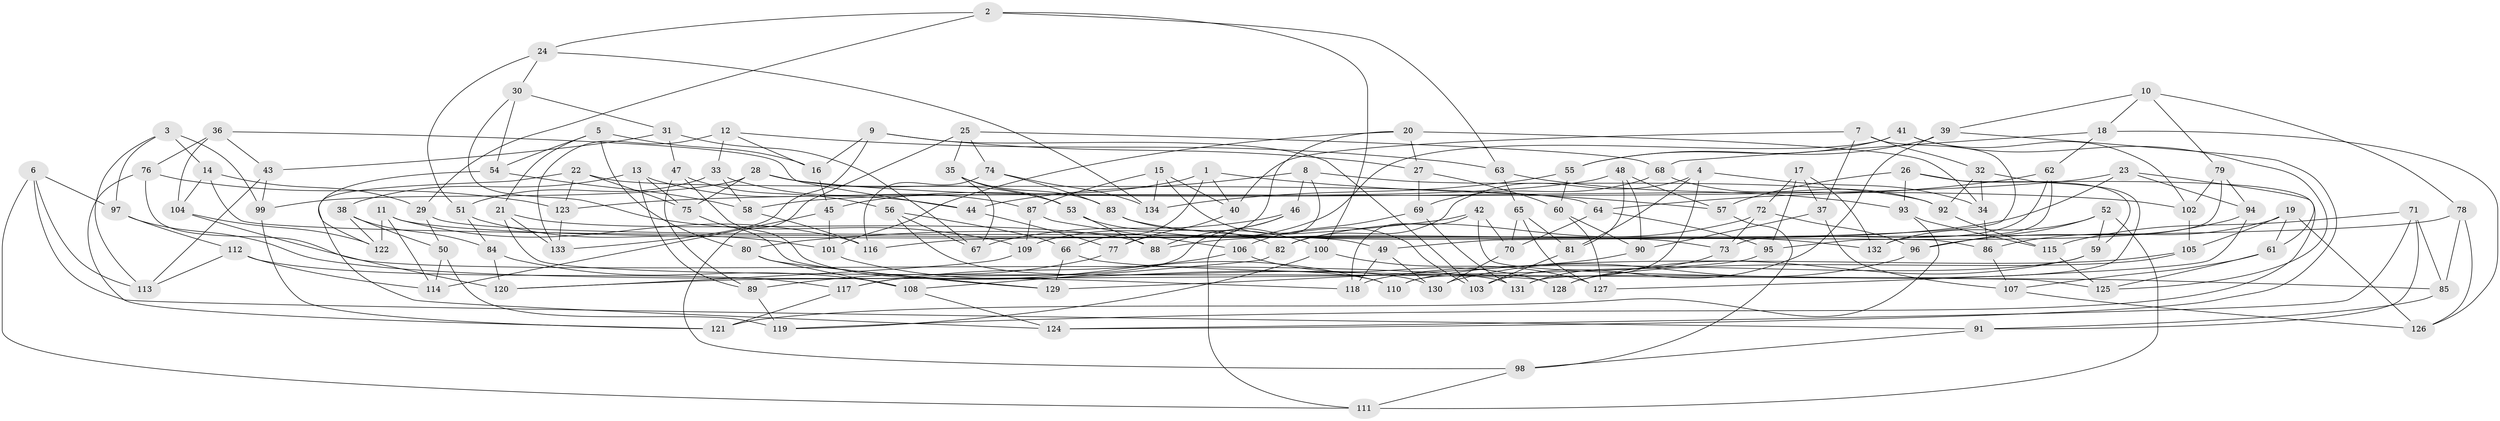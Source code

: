// Generated by graph-tools (version 1.1) at 2025/50/03/09/25 03:50:51]
// undirected, 134 vertices, 268 edges
graph export_dot {
graph [start="1"]
  node [color=gray90,style=filled];
  1;
  2;
  3;
  4;
  5;
  6;
  7;
  8;
  9;
  10;
  11;
  12;
  13;
  14;
  15;
  16;
  17;
  18;
  19;
  20;
  21;
  22;
  23;
  24;
  25;
  26;
  27;
  28;
  29;
  30;
  31;
  32;
  33;
  34;
  35;
  36;
  37;
  38;
  39;
  40;
  41;
  42;
  43;
  44;
  45;
  46;
  47;
  48;
  49;
  50;
  51;
  52;
  53;
  54;
  55;
  56;
  57;
  58;
  59;
  60;
  61;
  62;
  63;
  64;
  65;
  66;
  67;
  68;
  69;
  70;
  71;
  72;
  73;
  74;
  75;
  76;
  77;
  78;
  79;
  80;
  81;
  82;
  83;
  84;
  85;
  86;
  87;
  88;
  89;
  90;
  91;
  92;
  93;
  94;
  95;
  96;
  97;
  98;
  99;
  100;
  101;
  102;
  103;
  104;
  105;
  106;
  107;
  108;
  109;
  110;
  111;
  112;
  113;
  114;
  115;
  116;
  117;
  118;
  119;
  120;
  121;
  122;
  123;
  124;
  125;
  126;
  127;
  128;
  129;
  130;
  131;
  132;
  133;
  134;
  1 -- 57;
  1 -- 66;
  1 -- 45;
  1 -- 40;
  2 -- 100;
  2 -- 29;
  2 -- 24;
  2 -- 63;
  3 -- 97;
  3 -- 113;
  3 -- 14;
  3 -- 99;
  4 -- 110;
  4 -- 82;
  4 -- 81;
  4 -- 34;
  5 -- 80;
  5 -- 16;
  5 -- 21;
  5 -- 54;
  6 -- 91;
  6 -- 111;
  6 -- 113;
  6 -- 97;
  7 -- 32;
  7 -- 49;
  7 -- 40;
  7 -- 37;
  8 -- 46;
  8 -- 92;
  8 -- 111;
  8 -- 44;
  9 -- 133;
  9 -- 27;
  9 -- 16;
  9 -- 103;
  10 -- 39;
  10 -- 79;
  10 -- 78;
  10 -- 18;
  11 -- 73;
  11 -- 122;
  11 -- 116;
  11 -- 114;
  12 -- 133;
  12 -- 16;
  12 -- 33;
  12 -- 63;
  13 -- 75;
  13 -- 89;
  13 -- 44;
  13 -- 38;
  14 -- 29;
  14 -- 86;
  14 -- 104;
  15 -- 40;
  15 -- 134;
  15 -- 87;
  15 -- 103;
  16 -- 45;
  17 -- 72;
  17 -- 132;
  17 -- 37;
  17 -- 95;
  18 -- 68;
  18 -- 126;
  18 -- 62;
  19 -- 86;
  19 -- 126;
  19 -- 105;
  19 -- 61;
  20 -- 77;
  20 -- 34;
  20 -- 27;
  20 -- 101;
  21 -- 133;
  21 -- 88;
  21 -- 128;
  22 -- 124;
  22 -- 123;
  22 -- 64;
  22 -- 75;
  23 -- 88;
  23 -- 61;
  23 -- 94;
  23 -- 123;
  24 -- 134;
  24 -- 51;
  24 -- 30;
  25 -- 74;
  25 -- 98;
  25 -- 68;
  25 -- 35;
  26 -- 119;
  26 -- 59;
  26 -- 57;
  26 -- 93;
  27 -- 60;
  27 -- 69;
  28 -- 102;
  28 -- 75;
  28 -- 99;
  28 -- 53;
  29 -- 49;
  29 -- 50;
  30 -- 31;
  30 -- 54;
  30 -- 109;
  31 -- 67;
  31 -- 43;
  31 -- 47;
  32 -- 92;
  32 -- 34;
  32 -- 131;
  33 -- 51;
  33 -- 58;
  33 -- 87;
  34 -- 86;
  35 -- 53;
  35 -- 83;
  35 -- 67;
  36 -- 44;
  36 -- 43;
  36 -- 76;
  36 -- 104;
  37 -- 90;
  37 -- 107;
  38 -- 122;
  38 -- 50;
  38 -- 84;
  39 -- 124;
  39 -- 55;
  39 -- 103;
  40 -- 77;
  41 -- 125;
  41 -- 55;
  41 -- 102;
  41 -- 109;
  42 -- 118;
  42 -- 125;
  42 -- 80;
  42 -- 70;
  43 -- 113;
  43 -- 99;
  44 -- 77;
  45 -- 101;
  45 -- 114;
  46 -- 67;
  46 -- 88;
  46 -- 117;
  47 -- 110;
  47 -- 89;
  47 -- 56;
  48 -- 81;
  48 -- 58;
  48 -- 57;
  48 -- 90;
  49 -- 130;
  49 -- 118;
  50 -- 119;
  50 -- 114;
  51 -- 84;
  51 -- 101;
  52 -- 132;
  52 -- 111;
  52 -- 59;
  52 -- 96;
  53 -- 88;
  53 -- 82;
  54 -- 58;
  54 -- 122;
  55 -- 60;
  55 -- 134;
  56 -- 130;
  56 -- 66;
  56 -- 67;
  57 -- 98;
  58 -- 116;
  59 -- 128;
  59 -- 118;
  60 -- 127;
  60 -- 90;
  61 -- 125;
  61 -- 107;
  62 -- 132;
  62 -- 64;
  62 -- 73;
  63 -- 65;
  63 -- 93;
  64 -- 95;
  64 -- 70;
  65 -- 127;
  65 -- 70;
  65 -- 81;
  66 -- 85;
  66 -- 129;
  68 -- 92;
  68 -- 69;
  69 -- 106;
  69 -- 131;
  70 -- 130;
  71 -- 85;
  71 -- 91;
  71 -- 124;
  71 -- 115;
  72 -- 73;
  72 -- 82;
  72 -- 96;
  73 -- 131;
  74 -- 83;
  74 -- 116;
  74 -- 134;
  75 -- 129;
  76 -- 123;
  76 -- 121;
  76 -- 131;
  77 -- 89;
  78 -- 126;
  78 -- 85;
  78 -- 116;
  79 -- 94;
  79 -- 102;
  79 -- 95;
  80 -- 108;
  80 -- 129;
  81 -- 103;
  82 -- 108;
  83 -- 100;
  83 -- 132;
  84 -- 120;
  84 -- 108;
  85 -- 91;
  86 -- 107;
  87 -- 109;
  87 -- 106;
  89 -- 119;
  90 -- 129;
  91 -- 98;
  92 -- 115;
  93 -- 121;
  93 -- 115;
  94 -- 127;
  94 -- 96;
  95 -- 120;
  96 -- 130;
  97 -- 118;
  97 -- 112;
  98 -- 111;
  99 -- 121;
  100 -- 119;
  100 -- 127;
  101 -- 110;
  102 -- 105;
  104 -- 122;
  104 -- 120;
  105 -- 128;
  105 -- 110;
  106 -- 117;
  106 -- 128;
  107 -- 126;
  108 -- 124;
  109 -- 120;
  112 -- 114;
  112 -- 117;
  112 -- 113;
  115 -- 125;
  117 -- 121;
  123 -- 133;
}

